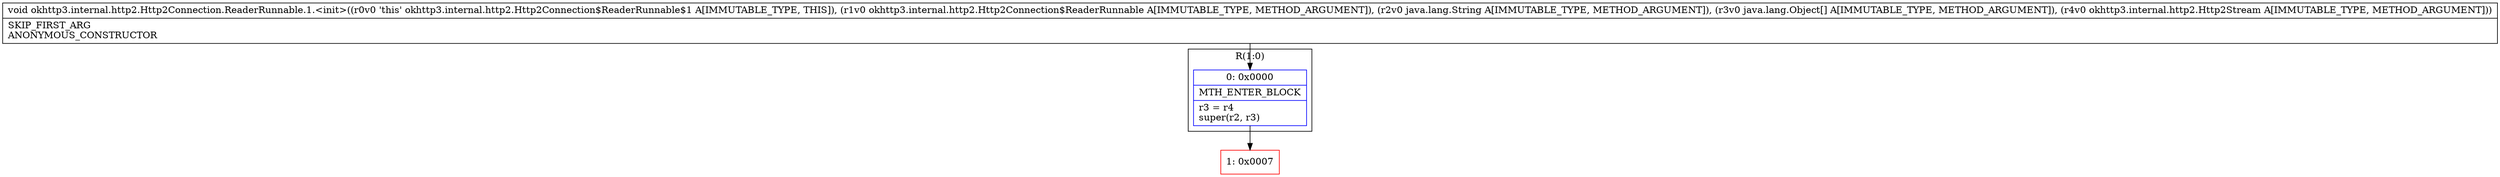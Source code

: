 digraph "CFG forokhttp3.internal.http2.Http2Connection.ReaderRunnable.1.\<init\>(Lokhttp3\/internal\/http2\/Http2Connection$ReaderRunnable;Ljava\/lang\/String;[Ljava\/lang\/Object;Lokhttp3\/internal\/http2\/Http2Stream;)V" {
subgraph cluster_Region_1422511549 {
label = "R(1:0)";
node [shape=record,color=blue];
Node_0 [shape=record,label="{0\:\ 0x0000|MTH_ENTER_BLOCK\l|r3 = r4\lsuper(r2, r3)\l}"];
}
Node_1 [shape=record,color=red,label="{1\:\ 0x0007}"];
MethodNode[shape=record,label="{void okhttp3.internal.http2.Http2Connection.ReaderRunnable.1.\<init\>((r0v0 'this' okhttp3.internal.http2.Http2Connection$ReaderRunnable$1 A[IMMUTABLE_TYPE, THIS]), (r1v0 okhttp3.internal.http2.Http2Connection$ReaderRunnable A[IMMUTABLE_TYPE, METHOD_ARGUMENT]), (r2v0 java.lang.String A[IMMUTABLE_TYPE, METHOD_ARGUMENT]), (r3v0 java.lang.Object[] A[IMMUTABLE_TYPE, METHOD_ARGUMENT]), (r4v0 okhttp3.internal.http2.Http2Stream A[IMMUTABLE_TYPE, METHOD_ARGUMENT]))  | SKIP_FIRST_ARG\lANONYMOUS_CONSTRUCTOR\l}"];
MethodNode -> Node_0;
Node_0 -> Node_1;
}

